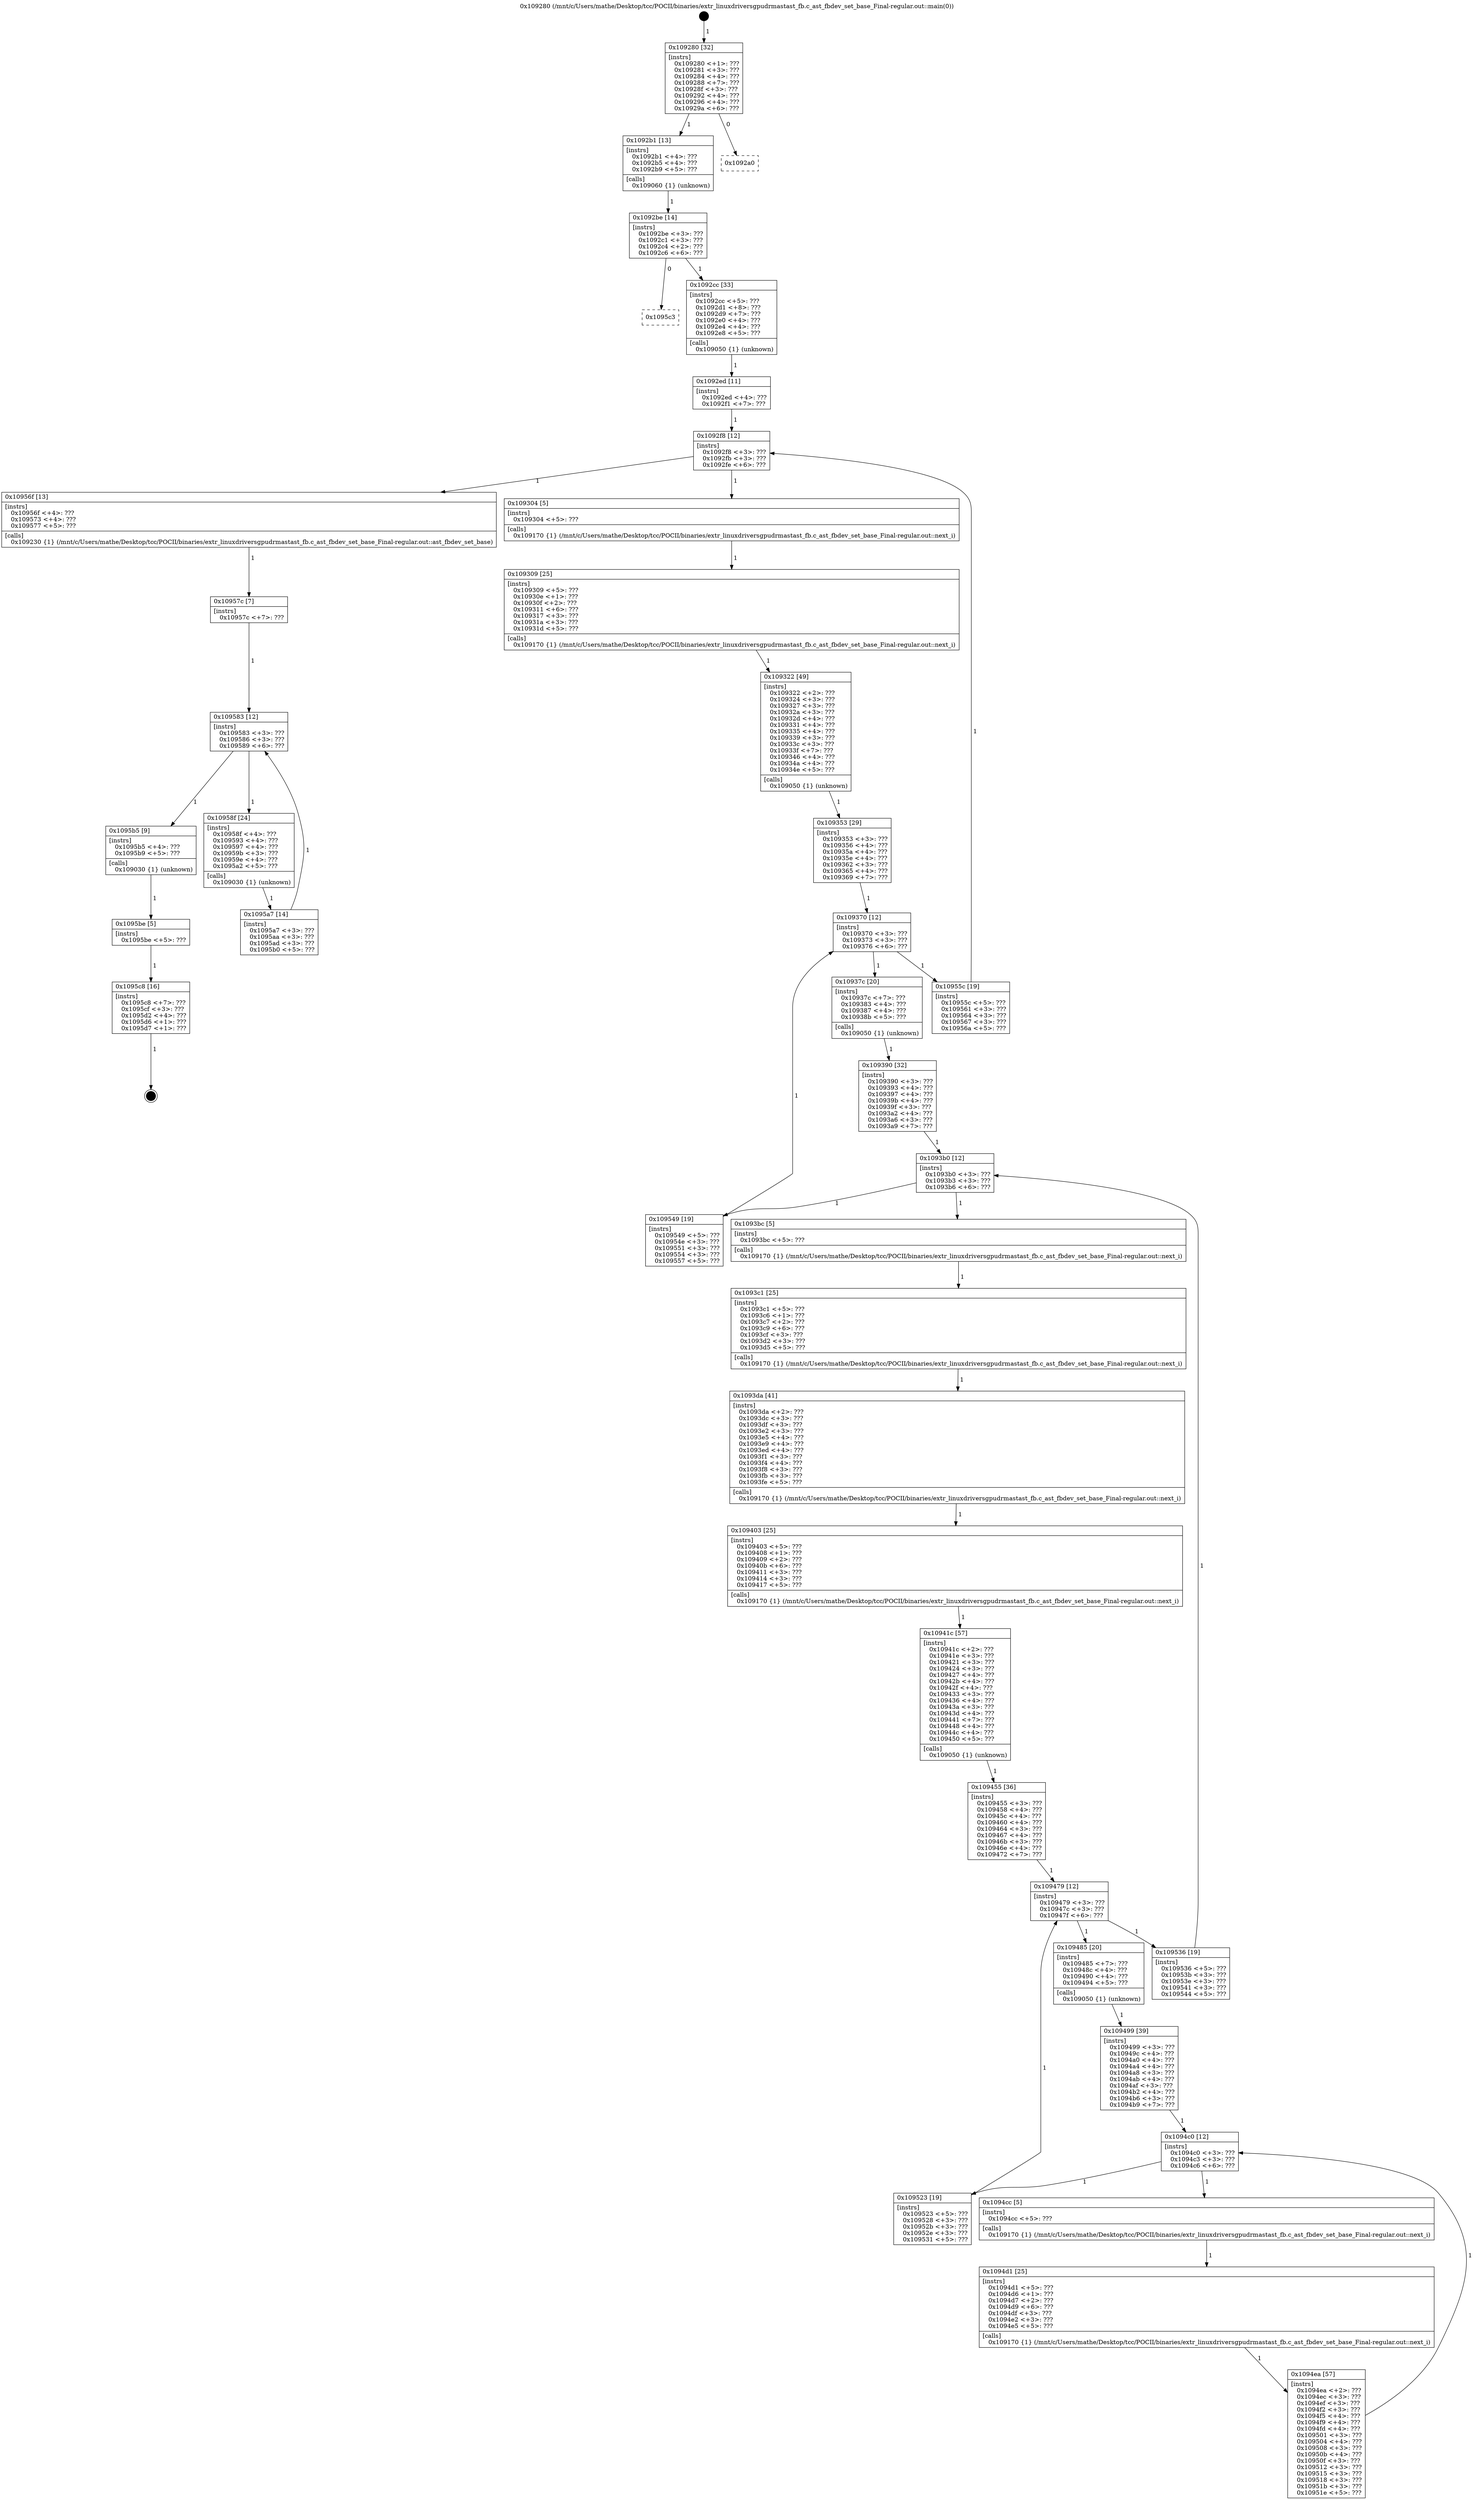 digraph "0x109280" {
  label = "0x109280 (/mnt/c/Users/mathe/Desktop/tcc/POCII/binaries/extr_linuxdriversgpudrmastast_fb.c_ast_fbdev_set_base_Final-regular.out::main(0))"
  labelloc = "t"
  node[shape=record]

  Entry [label="",width=0.3,height=0.3,shape=circle,fillcolor=black,style=filled]
  "0x109280" [label="{
     0x109280 [32]\l
     | [instrs]\l
     &nbsp;&nbsp;0x109280 \<+1\>: ???\l
     &nbsp;&nbsp;0x109281 \<+3\>: ???\l
     &nbsp;&nbsp;0x109284 \<+4\>: ???\l
     &nbsp;&nbsp;0x109288 \<+7\>: ???\l
     &nbsp;&nbsp;0x10928f \<+3\>: ???\l
     &nbsp;&nbsp;0x109292 \<+4\>: ???\l
     &nbsp;&nbsp;0x109296 \<+4\>: ???\l
     &nbsp;&nbsp;0x10929a \<+6\>: ???\l
  }"]
  "0x1092b1" [label="{
     0x1092b1 [13]\l
     | [instrs]\l
     &nbsp;&nbsp;0x1092b1 \<+4\>: ???\l
     &nbsp;&nbsp;0x1092b5 \<+4\>: ???\l
     &nbsp;&nbsp;0x1092b9 \<+5\>: ???\l
     | [calls]\l
     &nbsp;&nbsp;0x109060 \{1\} (unknown)\l
  }"]
  "0x1092a0" [label="{
     0x1092a0\l
  }", style=dashed]
  "0x1092be" [label="{
     0x1092be [14]\l
     | [instrs]\l
     &nbsp;&nbsp;0x1092be \<+3\>: ???\l
     &nbsp;&nbsp;0x1092c1 \<+3\>: ???\l
     &nbsp;&nbsp;0x1092c4 \<+2\>: ???\l
     &nbsp;&nbsp;0x1092c6 \<+6\>: ???\l
  }"]
  "0x1095c3" [label="{
     0x1095c3\l
  }", style=dashed]
  "0x1092cc" [label="{
     0x1092cc [33]\l
     | [instrs]\l
     &nbsp;&nbsp;0x1092cc \<+5\>: ???\l
     &nbsp;&nbsp;0x1092d1 \<+8\>: ???\l
     &nbsp;&nbsp;0x1092d9 \<+7\>: ???\l
     &nbsp;&nbsp;0x1092e0 \<+4\>: ???\l
     &nbsp;&nbsp;0x1092e4 \<+4\>: ???\l
     &nbsp;&nbsp;0x1092e8 \<+5\>: ???\l
     | [calls]\l
     &nbsp;&nbsp;0x109050 \{1\} (unknown)\l
  }"]
  Exit [label="",width=0.3,height=0.3,shape=circle,fillcolor=black,style=filled,peripheries=2]
  "0x1092f8" [label="{
     0x1092f8 [12]\l
     | [instrs]\l
     &nbsp;&nbsp;0x1092f8 \<+3\>: ???\l
     &nbsp;&nbsp;0x1092fb \<+3\>: ???\l
     &nbsp;&nbsp;0x1092fe \<+6\>: ???\l
  }"]
  "0x10956f" [label="{
     0x10956f [13]\l
     | [instrs]\l
     &nbsp;&nbsp;0x10956f \<+4\>: ???\l
     &nbsp;&nbsp;0x109573 \<+4\>: ???\l
     &nbsp;&nbsp;0x109577 \<+5\>: ???\l
     | [calls]\l
     &nbsp;&nbsp;0x109230 \{1\} (/mnt/c/Users/mathe/Desktop/tcc/POCII/binaries/extr_linuxdriversgpudrmastast_fb.c_ast_fbdev_set_base_Final-regular.out::ast_fbdev_set_base)\l
  }"]
  "0x109304" [label="{
     0x109304 [5]\l
     | [instrs]\l
     &nbsp;&nbsp;0x109304 \<+5\>: ???\l
     | [calls]\l
     &nbsp;&nbsp;0x109170 \{1\} (/mnt/c/Users/mathe/Desktop/tcc/POCII/binaries/extr_linuxdriversgpudrmastast_fb.c_ast_fbdev_set_base_Final-regular.out::next_i)\l
  }"]
  "0x109309" [label="{
     0x109309 [25]\l
     | [instrs]\l
     &nbsp;&nbsp;0x109309 \<+5\>: ???\l
     &nbsp;&nbsp;0x10930e \<+1\>: ???\l
     &nbsp;&nbsp;0x10930f \<+2\>: ???\l
     &nbsp;&nbsp;0x109311 \<+6\>: ???\l
     &nbsp;&nbsp;0x109317 \<+3\>: ???\l
     &nbsp;&nbsp;0x10931a \<+3\>: ???\l
     &nbsp;&nbsp;0x10931d \<+5\>: ???\l
     | [calls]\l
     &nbsp;&nbsp;0x109170 \{1\} (/mnt/c/Users/mathe/Desktop/tcc/POCII/binaries/extr_linuxdriversgpudrmastast_fb.c_ast_fbdev_set_base_Final-regular.out::next_i)\l
  }"]
  "0x109322" [label="{
     0x109322 [49]\l
     | [instrs]\l
     &nbsp;&nbsp;0x109322 \<+2\>: ???\l
     &nbsp;&nbsp;0x109324 \<+3\>: ???\l
     &nbsp;&nbsp;0x109327 \<+3\>: ???\l
     &nbsp;&nbsp;0x10932a \<+3\>: ???\l
     &nbsp;&nbsp;0x10932d \<+4\>: ???\l
     &nbsp;&nbsp;0x109331 \<+4\>: ???\l
     &nbsp;&nbsp;0x109335 \<+4\>: ???\l
     &nbsp;&nbsp;0x109339 \<+3\>: ???\l
     &nbsp;&nbsp;0x10933c \<+3\>: ???\l
     &nbsp;&nbsp;0x10933f \<+7\>: ???\l
     &nbsp;&nbsp;0x109346 \<+4\>: ???\l
     &nbsp;&nbsp;0x10934a \<+4\>: ???\l
     &nbsp;&nbsp;0x10934e \<+5\>: ???\l
     | [calls]\l
     &nbsp;&nbsp;0x109050 \{1\} (unknown)\l
  }"]
  "0x109370" [label="{
     0x109370 [12]\l
     | [instrs]\l
     &nbsp;&nbsp;0x109370 \<+3\>: ???\l
     &nbsp;&nbsp;0x109373 \<+3\>: ???\l
     &nbsp;&nbsp;0x109376 \<+6\>: ???\l
  }"]
  "0x10955c" [label="{
     0x10955c [19]\l
     | [instrs]\l
     &nbsp;&nbsp;0x10955c \<+5\>: ???\l
     &nbsp;&nbsp;0x109561 \<+3\>: ???\l
     &nbsp;&nbsp;0x109564 \<+3\>: ???\l
     &nbsp;&nbsp;0x109567 \<+3\>: ???\l
     &nbsp;&nbsp;0x10956a \<+5\>: ???\l
  }"]
  "0x10937c" [label="{
     0x10937c [20]\l
     | [instrs]\l
     &nbsp;&nbsp;0x10937c \<+7\>: ???\l
     &nbsp;&nbsp;0x109383 \<+4\>: ???\l
     &nbsp;&nbsp;0x109387 \<+4\>: ???\l
     &nbsp;&nbsp;0x10938b \<+5\>: ???\l
     | [calls]\l
     &nbsp;&nbsp;0x109050 \{1\} (unknown)\l
  }"]
  "0x1093b0" [label="{
     0x1093b0 [12]\l
     | [instrs]\l
     &nbsp;&nbsp;0x1093b0 \<+3\>: ???\l
     &nbsp;&nbsp;0x1093b3 \<+3\>: ???\l
     &nbsp;&nbsp;0x1093b6 \<+6\>: ???\l
  }"]
  "0x109549" [label="{
     0x109549 [19]\l
     | [instrs]\l
     &nbsp;&nbsp;0x109549 \<+5\>: ???\l
     &nbsp;&nbsp;0x10954e \<+3\>: ???\l
     &nbsp;&nbsp;0x109551 \<+3\>: ???\l
     &nbsp;&nbsp;0x109554 \<+3\>: ???\l
     &nbsp;&nbsp;0x109557 \<+5\>: ???\l
  }"]
  "0x1093bc" [label="{
     0x1093bc [5]\l
     | [instrs]\l
     &nbsp;&nbsp;0x1093bc \<+5\>: ???\l
     | [calls]\l
     &nbsp;&nbsp;0x109170 \{1\} (/mnt/c/Users/mathe/Desktop/tcc/POCII/binaries/extr_linuxdriversgpudrmastast_fb.c_ast_fbdev_set_base_Final-regular.out::next_i)\l
  }"]
  "0x1093c1" [label="{
     0x1093c1 [25]\l
     | [instrs]\l
     &nbsp;&nbsp;0x1093c1 \<+5\>: ???\l
     &nbsp;&nbsp;0x1093c6 \<+1\>: ???\l
     &nbsp;&nbsp;0x1093c7 \<+2\>: ???\l
     &nbsp;&nbsp;0x1093c9 \<+6\>: ???\l
     &nbsp;&nbsp;0x1093cf \<+3\>: ???\l
     &nbsp;&nbsp;0x1093d2 \<+3\>: ???\l
     &nbsp;&nbsp;0x1093d5 \<+5\>: ???\l
     | [calls]\l
     &nbsp;&nbsp;0x109170 \{1\} (/mnt/c/Users/mathe/Desktop/tcc/POCII/binaries/extr_linuxdriversgpudrmastast_fb.c_ast_fbdev_set_base_Final-regular.out::next_i)\l
  }"]
  "0x1093da" [label="{
     0x1093da [41]\l
     | [instrs]\l
     &nbsp;&nbsp;0x1093da \<+2\>: ???\l
     &nbsp;&nbsp;0x1093dc \<+3\>: ???\l
     &nbsp;&nbsp;0x1093df \<+3\>: ???\l
     &nbsp;&nbsp;0x1093e2 \<+3\>: ???\l
     &nbsp;&nbsp;0x1093e5 \<+4\>: ???\l
     &nbsp;&nbsp;0x1093e9 \<+4\>: ???\l
     &nbsp;&nbsp;0x1093ed \<+4\>: ???\l
     &nbsp;&nbsp;0x1093f1 \<+3\>: ???\l
     &nbsp;&nbsp;0x1093f4 \<+4\>: ???\l
     &nbsp;&nbsp;0x1093f8 \<+3\>: ???\l
     &nbsp;&nbsp;0x1093fb \<+3\>: ???\l
     &nbsp;&nbsp;0x1093fe \<+5\>: ???\l
     | [calls]\l
     &nbsp;&nbsp;0x109170 \{1\} (/mnt/c/Users/mathe/Desktop/tcc/POCII/binaries/extr_linuxdriversgpudrmastast_fb.c_ast_fbdev_set_base_Final-regular.out::next_i)\l
  }"]
  "0x109403" [label="{
     0x109403 [25]\l
     | [instrs]\l
     &nbsp;&nbsp;0x109403 \<+5\>: ???\l
     &nbsp;&nbsp;0x109408 \<+1\>: ???\l
     &nbsp;&nbsp;0x109409 \<+2\>: ???\l
     &nbsp;&nbsp;0x10940b \<+6\>: ???\l
     &nbsp;&nbsp;0x109411 \<+3\>: ???\l
     &nbsp;&nbsp;0x109414 \<+3\>: ???\l
     &nbsp;&nbsp;0x109417 \<+5\>: ???\l
     | [calls]\l
     &nbsp;&nbsp;0x109170 \{1\} (/mnt/c/Users/mathe/Desktop/tcc/POCII/binaries/extr_linuxdriversgpudrmastast_fb.c_ast_fbdev_set_base_Final-regular.out::next_i)\l
  }"]
  "0x10941c" [label="{
     0x10941c [57]\l
     | [instrs]\l
     &nbsp;&nbsp;0x10941c \<+2\>: ???\l
     &nbsp;&nbsp;0x10941e \<+3\>: ???\l
     &nbsp;&nbsp;0x109421 \<+3\>: ???\l
     &nbsp;&nbsp;0x109424 \<+3\>: ???\l
     &nbsp;&nbsp;0x109427 \<+4\>: ???\l
     &nbsp;&nbsp;0x10942b \<+4\>: ???\l
     &nbsp;&nbsp;0x10942f \<+4\>: ???\l
     &nbsp;&nbsp;0x109433 \<+3\>: ???\l
     &nbsp;&nbsp;0x109436 \<+4\>: ???\l
     &nbsp;&nbsp;0x10943a \<+3\>: ???\l
     &nbsp;&nbsp;0x10943d \<+4\>: ???\l
     &nbsp;&nbsp;0x109441 \<+7\>: ???\l
     &nbsp;&nbsp;0x109448 \<+4\>: ???\l
     &nbsp;&nbsp;0x10944c \<+4\>: ???\l
     &nbsp;&nbsp;0x109450 \<+5\>: ???\l
     | [calls]\l
     &nbsp;&nbsp;0x109050 \{1\} (unknown)\l
  }"]
  "0x109479" [label="{
     0x109479 [12]\l
     | [instrs]\l
     &nbsp;&nbsp;0x109479 \<+3\>: ???\l
     &nbsp;&nbsp;0x10947c \<+3\>: ???\l
     &nbsp;&nbsp;0x10947f \<+6\>: ???\l
  }"]
  "0x109536" [label="{
     0x109536 [19]\l
     | [instrs]\l
     &nbsp;&nbsp;0x109536 \<+5\>: ???\l
     &nbsp;&nbsp;0x10953b \<+3\>: ???\l
     &nbsp;&nbsp;0x10953e \<+3\>: ???\l
     &nbsp;&nbsp;0x109541 \<+3\>: ???\l
     &nbsp;&nbsp;0x109544 \<+5\>: ???\l
  }"]
  "0x109485" [label="{
     0x109485 [20]\l
     | [instrs]\l
     &nbsp;&nbsp;0x109485 \<+7\>: ???\l
     &nbsp;&nbsp;0x10948c \<+4\>: ???\l
     &nbsp;&nbsp;0x109490 \<+4\>: ???\l
     &nbsp;&nbsp;0x109494 \<+5\>: ???\l
     | [calls]\l
     &nbsp;&nbsp;0x109050 \{1\} (unknown)\l
  }"]
  "0x1094c0" [label="{
     0x1094c0 [12]\l
     | [instrs]\l
     &nbsp;&nbsp;0x1094c0 \<+3\>: ???\l
     &nbsp;&nbsp;0x1094c3 \<+3\>: ???\l
     &nbsp;&nbsp;0x1094c6 \<+6\>: ???\l
  }"]
  "0x109523" [label="{
     0x109523 [19]\l
     | [instrs]\l
     &nbsp;&nbsp;0x109523 \<+5\>: ???\l
     &nbsp;&nbsp;0x109528 \<+3\>: ???\l
     &nbsp;&nbsp;0x10952b \<+3\>: ???\l
     &nbsp;&nbsp;0x10952e \<+3\>: ???\l
     &nbsp;&nbsp;0x109531 \<+5\>: ???\l
  }"]
  "0x1094cc" [label="{
     0x1094cc [5]\l
     | [instrs]\l
     &nbsp;&nbsp;0x1094cc \<+5\>: ???\l
     | [calls]\l
     &nbsp;&nbsp;0x109170 \{1\} (/mnt/c/Users/mathe/Desktop/tcc/POCII/binaries/extr_linuxdriversgpudrmastast_fb.c_ast_fbdev_set_base_Final-regular.out::next_i)\l
  }"]
  "0x1094d1" [label="{
     0x1094d1 [25]\l
     | [instrs]\l
     &nbsp;&nbsp;0x1094d1 \<+5\>: ???\l
     &nbsp;&nbsp;0x1094d6 \<+1\>: ???\l
     &nbsp;&nbsp;0x1094d7 \<+2\>: ???\l
     &nbsp;&nbsp;0x1094d9 \<+6\>: ???\l
     &nbsp;&nbsp;0x1094df \<+3\>: ???\l
     &nbsp;&nbsp;0x1094e2 \<+3\>: ???\l
     &nbsp;&nbsp;0x1094e5 \<+5\>: ???\l
     | [calls]\l
     &nbsp;&nbsp;0x109170 \{1\} (/mnt/c/Users/mathe/Desktop/tcc/POCII/binaries/extr_linuxdriversgpudrmastast_fb.c_ast_fbdev_set_base_Final-regular.out::next_i)\l
  }"]
  "0x1094ea" [label="{
     0x1094ea [57]\l
     | [instrs]\l
     &nbsp;&nbsp;0x1094ea \<+2\>: ???\l
     &nbsp;&nbsp;0x1094ec \<+3\>: ???\l
     &nbsp;&nbsp;0x1094ef \<+3\>: ???\l
     &nbsp;&nbsp;0x1094f2 \<+3\>: ???\l
     &nbsp;&nbsp;0x1094f5 \<+4\>: ???\l
     &nbsp;&nbsp;0x1094f9 \<+4\>: ???\l
     &nbsp;&nbsp;0x1094fd \<+4\>: ???\l
     &nbsp;&nbsp;0x109501 \<+3\>: ???\l
     &nbsp;&nbsp;0x109504 \<+4\>: ???\l
     &nbsp;&nbsp;0x109508 \<+3\>: ???\l
     &nbsp;&nbsp;0x10950b \<+4\>: ???\l
     &nbsp;&nbsp;0x10950f \<+3\>: ???\l
     &nbsp;&nbsp;0x109512 \<+3\>: ???\l
     &nbsp;&nbsp;0x109515 \<+3\>: ???\l
     &nbsp;&nbsp;0x109518 \<+3\>: ???\l
     &nbsp;&nbsp;0x10951b \<+3\>: ???\l
     &nbsp;&nbsp;0x10951e \<+5\>: ???\l
  }"]
  "0x109499" [label="{
     0x109499 [39]\l
     | [instrs]\l
     &nbsp;&nbsp;0x109499 \<+3\>: ???\l
     &nbsp;&nbsp;0x10949c \<+4\>: ???\l
     &nbsp;&nbsp;0x1094a0 \<+4\>: ???\l
     &nbsp;&nbsp;0x1094a4 \<+4\>: ???\l
     &nbsp;&nbsp;0x1094a8 \<+3\>: ???\l
     &nbsp;&nbsp;0x1094ab \<+4\>: ???\l
     &nbsp;&nbsp;0x1094af \<+3\>: ???\l
     &nbsp;&nbsp;0x1094b2 \<+4\>: ???\l
     &nbsp;&nbsp;0x1094b6 \<+3\>: ???\l
     &nbsp;&nbsp;0x1094b9 \<+7\>: ???\l
  }"]
  "0x1095c8" [label="{
     0x1095c8 [16]\l
     | [instrs]\l
     &nbsp;&nbsp;0x1095c8 \<+7\>: ???\l
     &nbsp;&nbsp;0x1095cf \<+3\>: ???\l
     &nbsp;&nbsp;0x1095d2 \<+4\>: ???\l
     &nbsp;&nbsp;0x1095d6 \<+1\>: ???\l
     &nbsp;&nbsp;0x1095d7 \<+1\>: ???\l
  }"]
  "0x109455" [label="{
     0x109455 [36]\l
     | [instrs]\l
     &nbsp;&nbsp;0x109455 \<+3\>: ???\l
     &nbsp;&nbsp;0x109458 \<+4\>: ???\l
     &nbsp;&nbsp;0x10945c \<+4\>: ???\l
     &nbsp;&nbsp;0x109460 \<+4\>: ???\l
     &nbsp;&nbsp;0x109464 \<+3\>: ???\l
     &nbsp;&nbsp;0x109467 \<+4\>: ???\l
     &nbsp;&nbsp;0x10946b \<+3\>: ???\l
     &nbsp;&nbsp;0x10946e \<+4\>: ???\l
     &nbsp;&nbsp;0x109472 \<+7\>: ???\l
  }"]
  "0x1095be" [label="{
     0x1095be [5]\l
     | [instrs]\l
     &nbsp;&nbsp;0x1095be \<+5\>: ???\l
  }"]
  "0x109390" [label="{
     0x109390 [32]\l
     | [instrs]\l
     &nbsp;&nbsp;0x109390 \<+3\>: ???\l
     &nbsp;&nbsp;0x109393 \<+4\>: ???\l
     &nbsp;&nbsp;0x109397 \<+4\>: ???\l
     &nbsp;&nbsp;0x10939b \<+4\>: ???\l
     &nbsp;&nbsp;0x10939f \<+3\>: ???\l
     &nbsp;&nbsp;0x1093a2 \<+4\>: ???\l
     &nbsp;&nbsp;0x1093a6 \<+3\>: ???\l
     &nbsp;&nbsp;0x1093a9 \<+7\>: ???\l
  }"]
  "0x10957c" [label="{
     0x10957c [7]\l
     | [instrs]\l
     &nbsp;&nbsp;0x10957c \<+7\>: ???\l
  }"]
  "0x109353" [label="{
     0x109353 [29]\l
     | [instrs]\l
     &nbsp;&nbsp;0x109353 \<+3\>: ???\l
     &nbsp;&nbsp;0x109356 \<+4\>: ???\l
     &nbsp;&nbsp;0x10935a \<+4\>: ???\l
     &nbsp;&nbsp;0x10935e \<+4\>: ???\l
     &nbsp;&nbsp;0x109362 \<+3\>: ???\l
     &nbsp;&nbsp;0x109365 \<+4\>: ???\l
     &nbsp;&nbsp;0x109369 \<+7\>: ???\l
  }"]
  "0x1095a7" [label="{
     0x1095a7 [14]\l
     | [instrs]\l
     &nbsp;&nbsp;0x1095a7 \<+3\>: ???\l
     &nbsp;&nbsp;0x1095aa \<+3\>: ???\l
     &nbsp;&nbsp;0x1095ad \<+3\>: ???\l
     &nbsp;&nbsp;0x1095b0 \<+5\>: ???\l
  }"]
  "0x1092ed" [label="{
     0x1092ed [11]\l
     | [instrs]\l
     &nbsp;&nbsp;0x1092ed \<+4\>: ???\l
     &nbsp;&nbsp;0x1092f1 \<+7\>: ???\l
  }"]
  "0x109583" [label="{
     0x109583 [12]\l
     | [instrs]\l
     &nbsp;&nbsp;0x109583 \<+3\>: ???\l
     &nbsp;&nbsp;0x109586 \<+3\>: ???\l
     &nbsp;&nbsp;0x109589 \<+6\>: ???\l
  }"]
  "0x1095b5" [label="{
     0x1095b5 [9]\l
     | [instrs]\l
     &nbsp;&nbsp;0x1095b5 \<+4\>: ???\l
     &nbsp;&nbsp;0x1095b9 \<+5\>: ???\l
     | [calls]\l
     &nbsp;&nbsp;0x109030 \{1\} (unknown)\l
  }"]
  "0x10958f" [label="{
     0x10958f [24]\l
     | [instrs]\l
     &nbsp;&nbsp;0x10958f \<+4\>: ???\l
     &nbsp;&nbsp;0x109593 \<+4\>: ???\l
     &nbsp;&nbsp;0x109597 \<+4\>: ???\l
     &nbsp;&nbsp;0x10959b \<+3\>: ???\l
     &nbsp;&nbsp;0x10959e \<+4\>: ???\l
     &nbsp;&nbsp;0x1095a2 \<+5\>: ???\l
     | [calls]\l
     &nbsp;&nbsp;0x109030 \{1\} (unknown)\l
  }"]
  Entry -> "0x109280" [label=" 1"]
  "0x109280" -> "0x1092b1" [label=" 1"]
  "0x109280" -> "0x1092a0" [label=" 0"]
  "0x1092b1" -> "0x1092be" [label=" 1"]
  "0x1092be" -> "0x1095c3" [label=" 0"]
  "0x1092be" -> "0x1092cc" [label=" 1"]
  "0x1095c8" -> Exit [label=" 1"]
  "0x1092cc" -> "0x1092ed" [label=" 1"]
  "0x1092f8" -> "0x10956f" [label=" 1"]
  "0x1092f8" -> "0x109304" [label=" 1"]
  "0x109304" -> "0x109309" [label=" 1"]
  "0x109309" -> "0x109322" [label=" 1"]
  "0x109322" -> "0x109353" [label=" 1"]
  "0x109370" -> "0x10955c" [label=" 1"]
  "0x109370" -> "0x10937c" [label=" 1"]
  "0x10937c" -> "0x109390" [label=" 1"]
  "0x1093b0" -> "0x109549" [label=" 1"]
  "0x1093b0" -> "0x1093bc" [label=" 1"]
  "0x1093bc" -> "0x1093c1" [label=" 1"]
  "0x1093c1" -> "0x1093da" [label=" 1"]
  "0x1093da" -> "0x109403" [label=" 1"]
  "0x109403" -> "0x10941c" [label=" 1"]
  "0x10941c" -> "0x109455" [label=" 1"]
  "0x109479" -> "0x109536" [label=" 1"]
  "0x109479" -> "0x109485" [label=" 1"]
  "0x109485" -> "0x109499" [label=" 1"]
  "0x1094c0" -> "0x109523" [label=" 1"]
  "0x1094c0" -> "0x1094cc" [label=" 1"]
  "0x1094cc" -> "0x1094d1" [label=" 1"]
  "0x1094d1" -> "0x1094ea" [label=" 1"]
  "0x109499" -> "0x1094c0" [label=" 1"]
  "0x1094ea" -> "0x1094c0" [label=" 1"]
  "0x1095be" -> "0x1095c8" [label=" 1"]
  "0x109455" -> "0x109479" [label=" 1"]
  "0x109523" -> "0x109479" [label=" 1"]
  "0x1095b5" -> "0x1095be" [label=" 1"]
  "0x109390" -> "0x1093b0" [label=" 1"]
  "0x109536" -> "0x1093b0" [label=" 1"]
  "0x1095a7" -> "0x109583" [label=" 1"]
  "0x109353" -> "0x109370" [label=" 1"]
  "0x109549" -> "0x109370" [label=" 1"]
  "0x10957c" -> "0x109583" [label=" 1"]
  "0x1092ed" -> "0x1092f8" [label=" 1"]
  "0x10955c" -> "0x1092f8" [label=" 1"]
  "0x10956f" -> "0x10957c" [label=" 1"]
  "0x109583" -> "0x1095b5" [label=" 1"]
  "0x109583" -> "0x10958f" [label=" 1"]
  "0x10958f" -> "0x1095a7" [label=" 1"]
}
